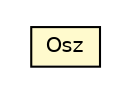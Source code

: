 #!/usr/local/bin/dot
#
# Class diagram 
# Generated by UMLGraph version R5_6-24-gf6e263 (http://www.umlgraph.org/)
#

digraph G {
	edge [fontname="Helvetica",fontsize=10,labelfontname="Helvetica",labelfontsize=10];
	node [fontname="Helvetica",fontsize=10,shape=plaintext];
	nodesep=0.25;
	ranksep=0.5;
	// com.elte.osz.logic.Osz
	c452 [label=<<table title="com.elte.osz.logic.Osz" border="0" cellborder="1" cellspacing="0" cellpadding="2" port="p" bgcolor="lemonChiffon" href="./Osz.html">
		<tr><td><table border="0" cellspacing="0" cellpadding="1">
<tr><td align="center" balign="center"> Osz </td></tr>
		</table></td></tr>
		</table>>, URL="./Osz.html", fontname="Helvetica", fontcolor="black", fontsize=10.0];
}

